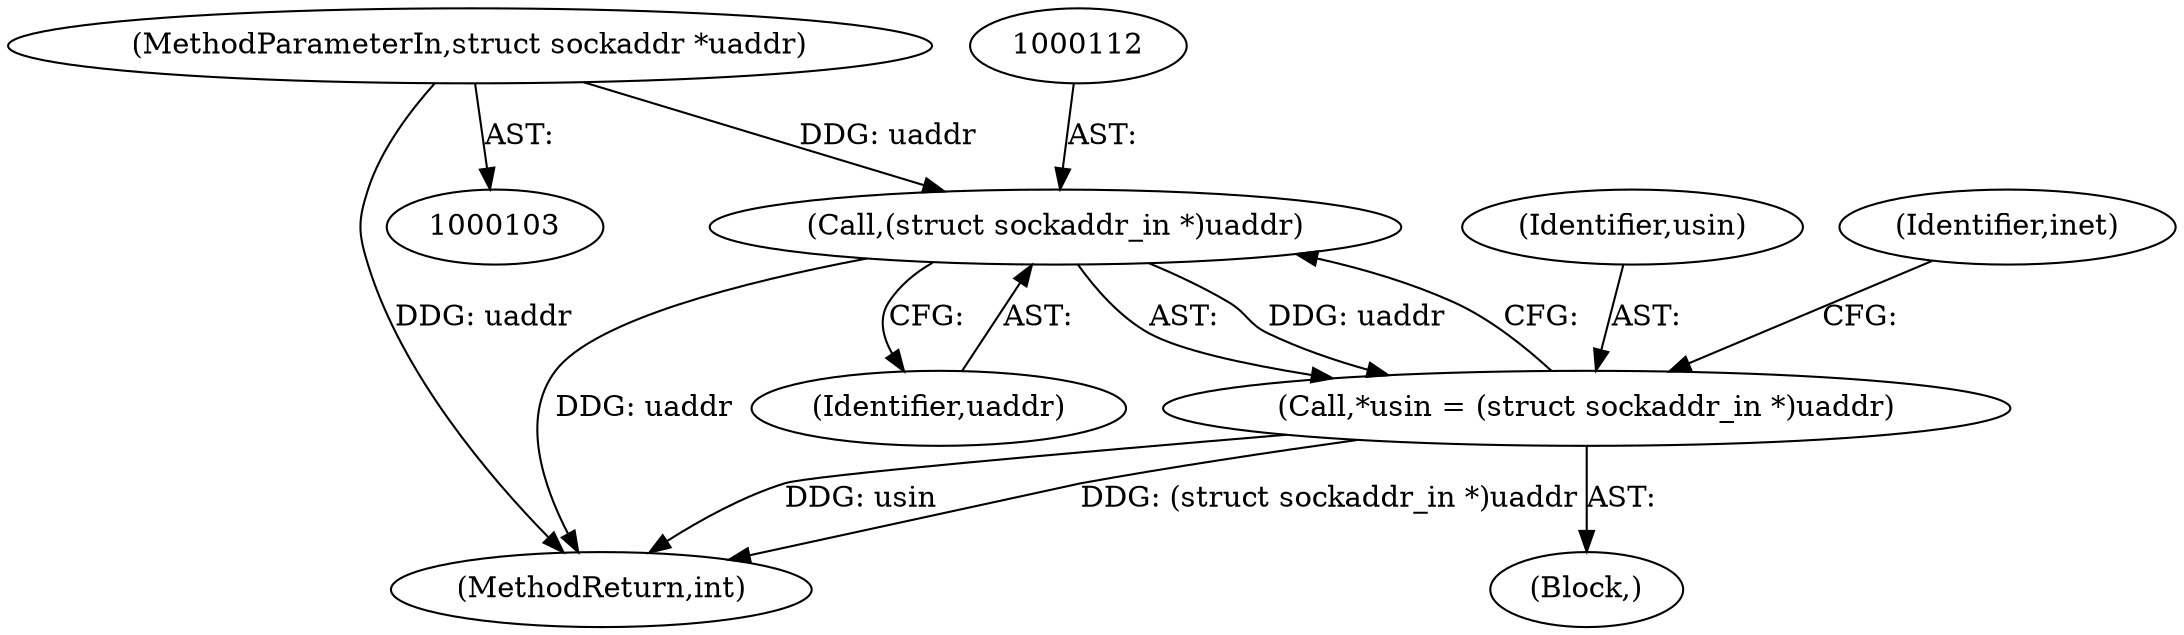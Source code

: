 digraph "0_linux_f6d8bd051c391c1c0458a30b2a7abcd939329259@pointer" {
"1000105" [label="(MethodParameterIn,struct sockaddr *uaddr)"];
"1000111" [label="(Call,(struct sockaddr_in *)uaddr)"];
"1000109" [label="(Call,*usin = (struct sockaddr_in *)uaddr)"];
"1000111" [label="(Call,(struct sockaddr_in *)uaddr)"];
"1000109" [label="(Call,*usin = (struct sockaddr_in *)uaddr)"];
"1000412" [label="(MethodReturn,int)"];
"1000107" [label="(Block,)"];
"1000105" [label="(MethodParameterIn,struct sockaddr *uaddr)"];
"1000113" [label="(Identifier,uaddr)"];
"1000110" [label="(Identifier,usin)"];
"1000116" [label="(Identifier,inet)"];
"1000105" -> "1000103"  [label="AST: "];
"1000105" -> "1000412"  [label="DDG: uaddr"];
"1000105" -> "1000111"  [label="DDG: uaddr"];
"1000111" -> "1000109"  [label="AST: "];
"1000111" -> "1000113"  [label="CFG: "];
"1000112" -> "1000111"  [label="AST: "];
"1000113" -> "1000111"  [label="AST: "];
"1000109" -> "1000111"  [label="CFG: "];
"1000111" -> "1000412"  [label="DDG: uaddr"];
"1000111" -> "1000109"  [label="DDG: uaddr"];
"1000109" -> "1000107"  [label="AST: "];
"1000110" -> "1000109"  [label="AST: "];
"1000116" -> "1000109"  [label="CFG: "];
"1000109" -> "1000412"  [label="DDG: usin"];
"1000109" -> "1000412"  [label="DDG: (struct sockaddr_in *)uaddr"];
}
